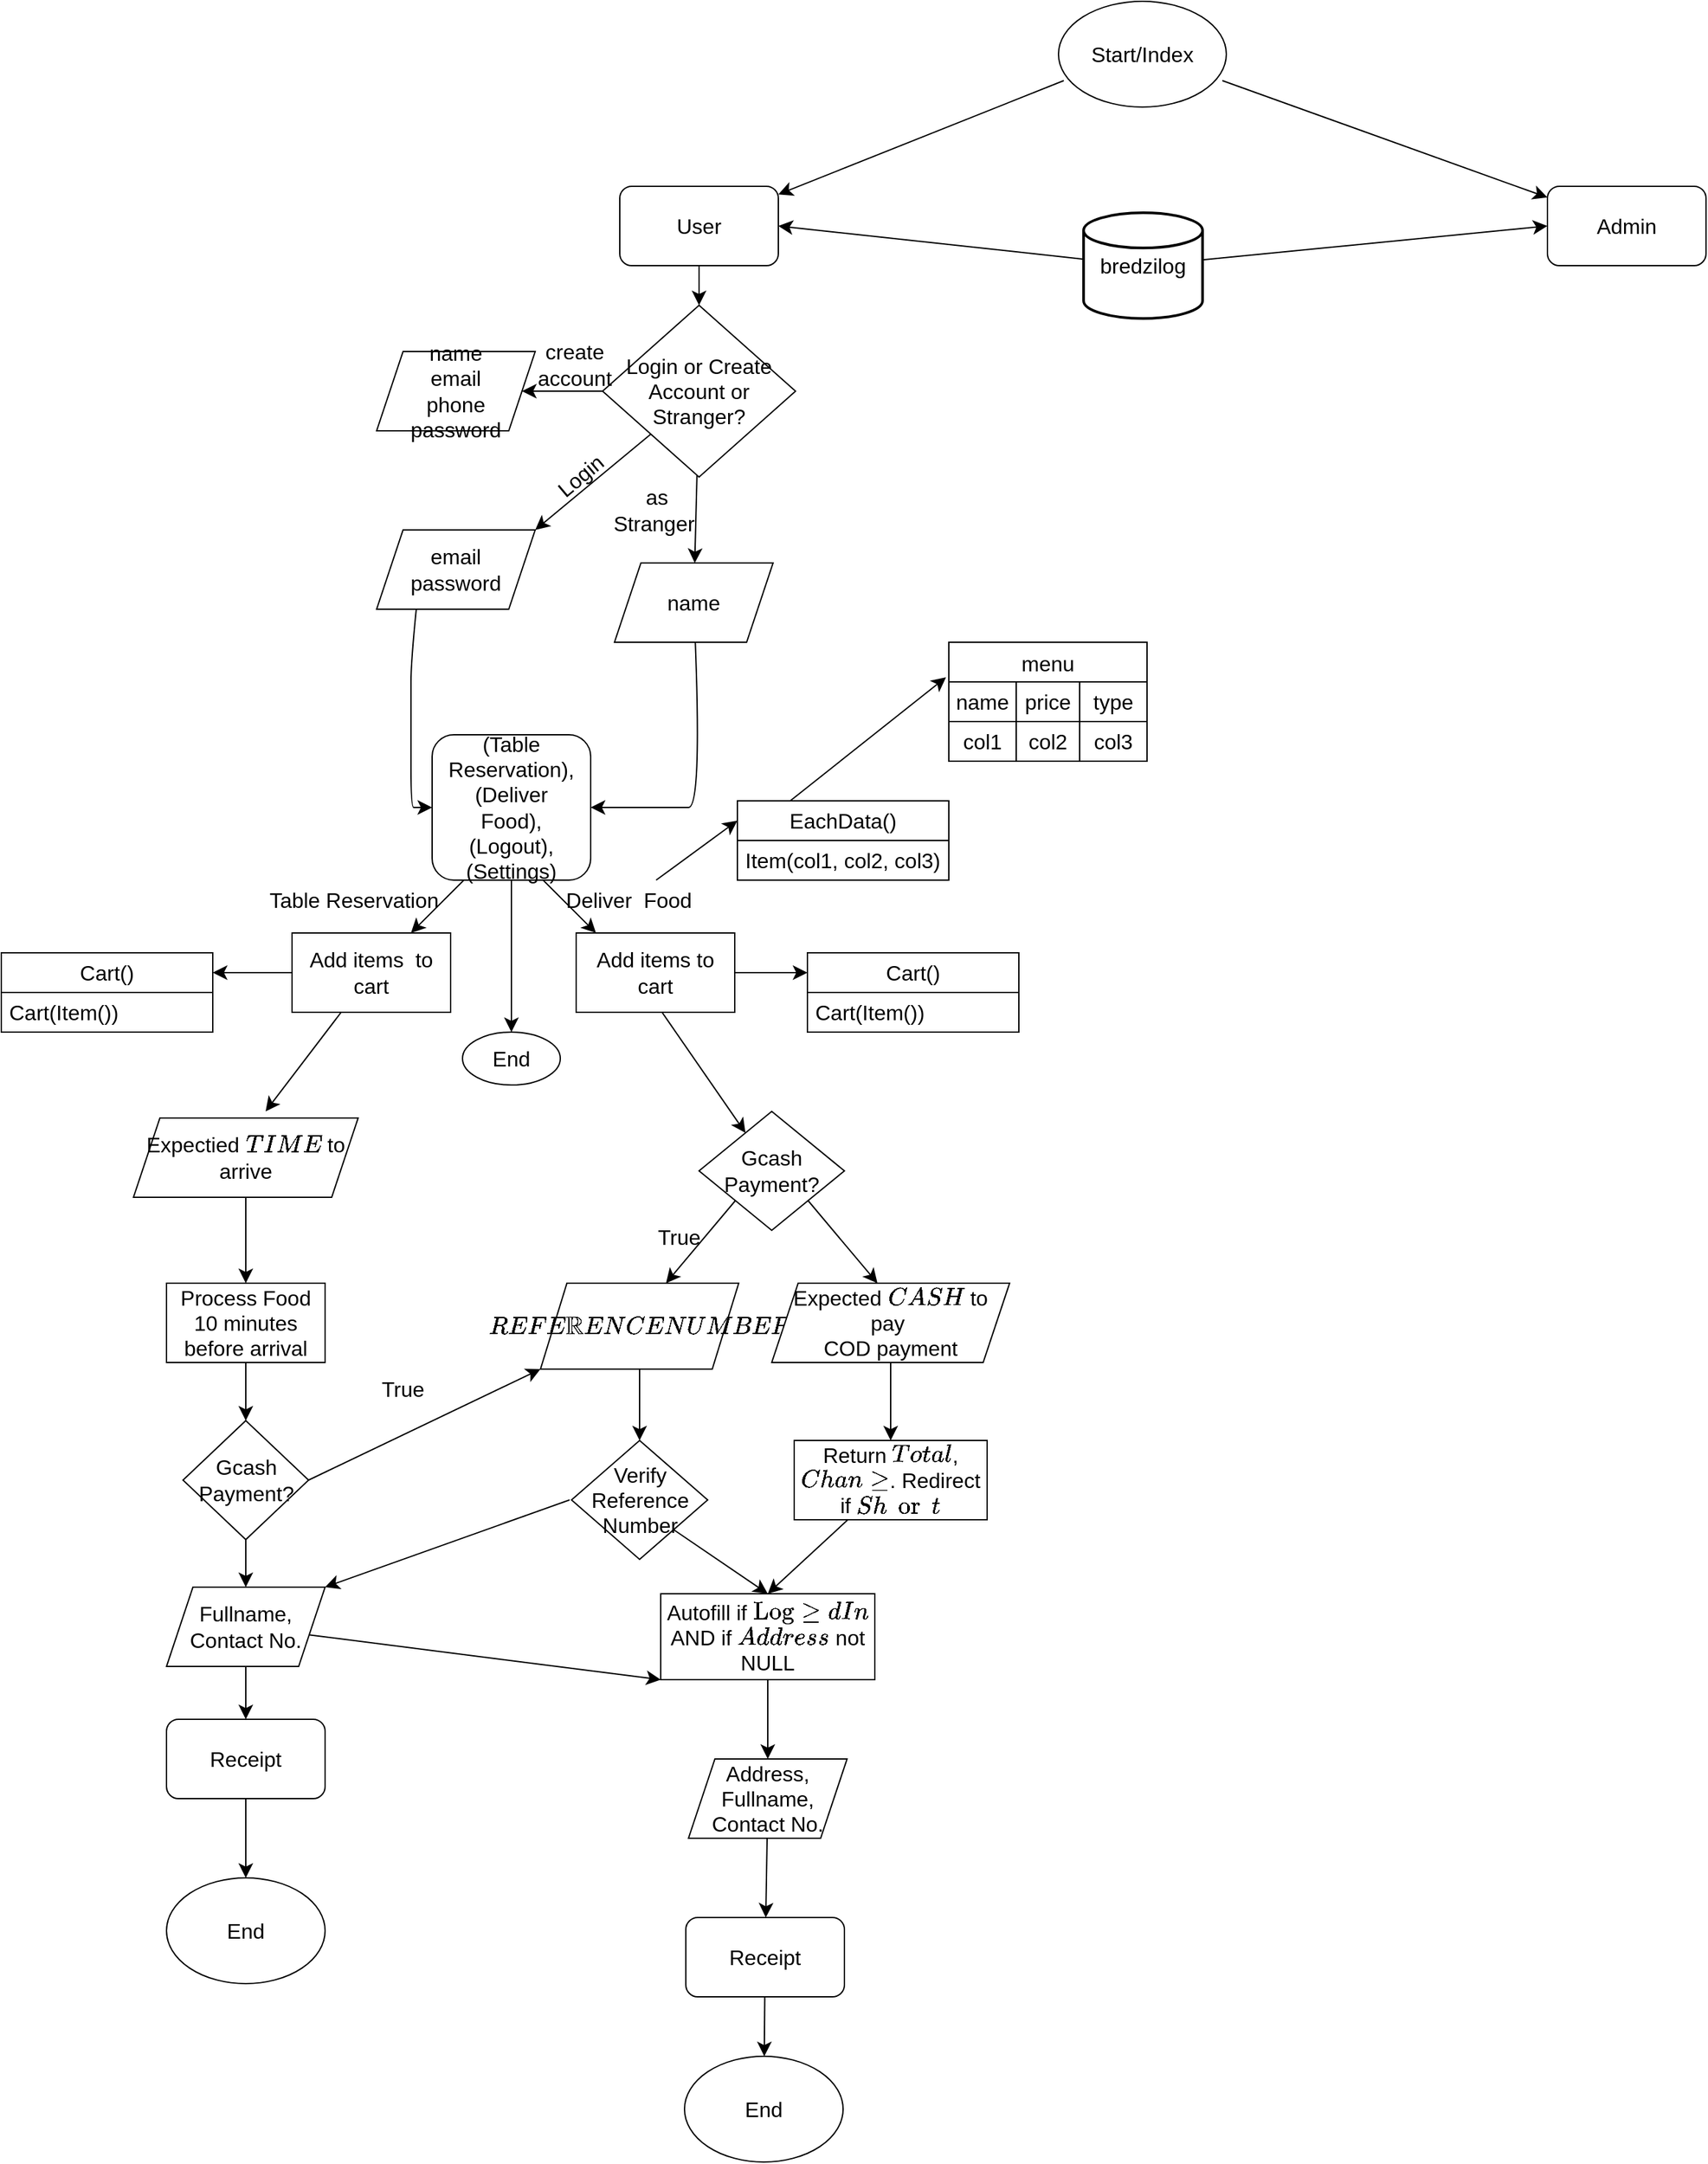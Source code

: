 <mxfile version="21.7.4" type="device">
  <diagram id="C5RBs43oDa-KdzZeNtuy" name="Page-1">
    <mxGraphModel dx="1752" dy="518" grid="1" gridSize="10" guides="1" tooltips="1" connect="1" arrows="1" fold="1" page="1" pageScale="1" pageWidth="827" pageHeight="1169" math="0" shadow="0">
      <root>
        <mxCell id="WIyWlLk6GJQsqaUBKTNV-0" />
        <mxCell id="WIyWlLk6GJQsqaUBKTNV-1" parent="WIyWlLk6GJQsqaUBKTNV-0" />
        <mxCell id="xKQEIfEpdPocmmlh1qDN-5" style="edgeStyle=none;curved=1;rounded=0;orthogonalLoop=1;jettySize=auto;html=1;exitX=0;exitY=1;exitDx=0;exitDy=0;fontSize=12;startSize=8;endSize=8;labelBackgroundColor=none;fontColor=default;" parent="WIyWlLk6GJQsqaUBKTNV-1" target="xKQEIfEpdPocmmlh1qDN-3" edge="1">
          <mxGeometry relative="1" as="geometry">
            <mxPoint x="354" y="180.0" as="sourcePoint" />
          </mxGeometry>
        </mxCell>
        <mxCell id="xKQEIfEpdPocmmlh1qDN-6" style="edgeStyle=none;curved=1;rounded=0;orthogonalLoop=1;jettySize=auto;html=1;exitX=1;exitY=1;exitDx=0;exitDy=0;fontSize=12;startSize=8;endSize=8;labelBackgroundColor=none;fontColor=default;" parent="WIyWlLk6GJQsqaUBKTNV-1" target="xKQEIfEpdPocmmlh1qDN-4" edge="1">
          <mxGeometry relative="1" as="geometry">
            <mxPoint x="474" y="180.0" as="sourcePoint" />
          </mxGeometry>
        </mxCell>
        <mxCell id="xKQEIfEpdPocmmlh1qDN-22" style="edgeStyle=none;curved=1;rounded=0;orthogonalLoop=1;jettySize=auto;html=1;entryX=0.5;entryY=0;entryDx=0;entryDy=0;fontSize=12;startSize=8;endSize=8;labelBackgroundColor=none;fontColor=default;" parent="WIyWlLk6GJQsqaUBKTNV-1" source="xKQEIfEpdPocmmlh1qDN-3" target="xKQEIfEpdPocmmlh1qDN-9" edge="1">
          <mxGeometry relative="1" as="geometry" />
        </mxCell>
        <mxCell id="xKQEIfEpdPocmmlh1qDN-3" value="User" style="rounded=1;whiteSpace=wrap;html=1;fontSize=16;labelBackgroundColor=none;" parent="WIyWlLk6GJQsqaUBKTNV-1" vertex="1">
          <mxGeometry x="18" y="260" width="120" height="60" as="geometry" />
        </mxCell>
        <mxCell id="xKQEIfEpdPocmmlh1qDN-4" value="Admin" style="rounded=1;whiteSpace=wrap;html=1;fontSize=16;labelBackgroundColor=none;" parent="WIyWlLk6GJQsqaUBKTNV-1" vertex="1">
          <mxGeometry x="720" y="260" width="120" height="60" as="geometry" />
        </mxCell>
        <mxCell id="xKQEIfEpdPocmmlh1qDN-14" style="edgeStyle=none;curved=1;rounded=0;orthogonalLoop=1;jettySize=auto;html=1;entryX=1;entryY=0.5;entryDx=0;entryDy=0;fontSize=12;startSize=8;endSize=8;labelBackgroundColor=none;fontColor=default;" parent="WIyWlLk6GJQsqaUBKTNV-1" source="xKQEIfEpdPocmmlh1qDN-9" target="xKQEIfEpdPocmmlh1qDN-10" edge="1">
          <mxGeometry relative="1" as="geometry" />
        </mxCell>
        <mxCell id="xKQEIfEpdPocmmlh1qDN-17" style="edgeStyle=none;curved=1;rounded=0;orthogonalLoop=1;jettySize=auto;html=1;exitX=0;exitY=1;exitDx=0;exitDy=0;entryX=1;entryY=0;entryDx=0;entryDy=0;fontSize=12;startSize=8;endSize=8;labelBackgroundColor=none;fontColor=default;" parent="WIyWlLk6GJQsqaUBKTNV-1" source="xKQEIfEpdPocmmlh1qDN-9" target="xKQEIfEpdPocmmlh1qDN-11" edge="1">
          <mxGeometry relative="1" as="geometry" />
        </mxCell>
        <mxCell id="xKQEIfEpdPocmmlh1qDN-20" style="edgeStyle=none;curved=1;rounded=0;orthogonalLoop=1;jettySize=auto;html=1;fontSize=12;startSize=8;endSize=8;labelBackgroundColor=none;fontColor=default;" parent="WIyWlLk6GJQsqaUBKTNV-1" source="xKQEIfEpdPocmmlh1qDN-9" target="xKQEIfEpdPocmmlh1qDN-13" edge="1">
          <mxGeometry relative="1" as="geometry" />
        </mxCell>
        <mxCell id="xKQEIfEpdPocmmlh1qDN-9" value="Login or Create Account or Stranger?" style="rhombus;whiteSpace=wrap;html=1;fontSize=16;rounded=0;labelBackgroundColor=none;" parent="WIyWlLk6GJQsqaUBKTNV-1" vertex="1">
          <mxGeometry x="5" y="350" width="146" height="130" as="geometry" />
        </mxCell>
        <mxCell id="xKQEIfEpdPocmmlh1qDN-10" value="name&lt;br&gt;email&lt;br&gt;phone&lt;br&gt;password" style="shape=parallelogram;perimeter=parallelogramPerimeter;whiteSpace=wrap;html=1;fixedSize=1;fontSize=16;rounded=0;labelBackgroundColor=none;" parent="WIyWlLk6GJQsqaUBKTNV-1" vertex="1">
          <mxGeometry x="-166" y="385" width="120" height="60" as="geometry" />
        </mxCell>
        <mxCell id="xKQEIfEpdPocmmlh1qDN-71" style="edgeStyle=none;curved=1;rounded=0;orthogonalLoop=1;jettySize=auto;html=1;entryX=0;entryY=0.5;entryDx=0;entryDy=0;fontSize=12;startSize=8;endSize=8;exitX=0.25;exitY=1;exitDx=0;exitDy=0;" parent="WIyWlLk6GJQsqaUBKTNV-1" source="xKQEIfEpdPocmmlh1qDN-11" target="xKQEIfEpdPocmmlh1qDN-68" edge="1">
          <mxGeometry relative="1" as="geometry">
            <Array as="points">
              <mxPoint x="-140" y="620" />
              <mxPoint x="-140" y="650" />
              <mxPoint x="-140" y="660" />
              <mxPoint x="-140" y="670" />
              <mxPoint x="-140" y="730" />
              <mxPoint x="-136" y="730" />
            </Array>
          </mxGeometry>
        </mxCell>
        <mxCell id="xKQEIfEpdPocmmlh1qDN-11" value="email&lt;br&gt;password" style="shape=parallelogram;perimeter=parallelogramPerimeter;whiteSpace=wrap;html=1;fixedSize=1;fontSize=16;rounded=0;labelBackgroundColor=none;" parent="WIyWlLk6GJQsqaUBKTNV-1" vertex="1">
          <mxGeometry x="-166" y="520" width="120" height="60" as="geometry" />
        </mxCell>
        <mxCell id="xKQEIfEpdPocmmlh1qDN-69" style="edgeStyle=none;curved=1;rounded=0;orthogonalLoop=1;jettySize=auto;html=1;entryX=1;entryY=0.5;entryDx=0;entryDy=0;fontSize=12;startSize=8;endSize=8;" parent="WIyWlLk6GJQsqaUBKTNV-1" source="xKQEIfEpdPocmmlh1qDN-13" target="xKQEIfEpdPocmmlh1qDN-68" edge="1">
          <mxGeometry relative="1" as="geometry">
            <Array as="points">
              <mxPoint x="80" y="730" />
              <mxPoint x="60" y="730" />
            </Array>
          </mxGeometry>
        </mxCell>
        <mxCell id="xKQEIfEpdPocmmlh1qDN-13" value="name" style="shape=parallelogram;perimeter=parallelogramPerimeter;whiteSpace=wrap;html=1;fixedSize=1;fontSize=16;rounded=0;labelBackgroundColor=none;" parent="WIyWlLk6GJQsqaUBKTNV-1" vertex="1">
          <mxGeometry x="14" y="545" width="120" height="60" as="geometry" />
        </mxCell>
        <mxCell id="xKQEIfEpdPocmmlh1qDN-15" value="create account" style="text;html=1;strokeColor=none;fillColor=none;align=center;verticalAlign=middle;whiteSpace=wrap;rounded=0;fontSize=16;labelBackgroundColor=none;" parent="WIyWlLk6GJQsqaUBKTNV-1" vertex="1">
          <mxGeometry x="-46" y="380" width="60" height="30" as="geometry" />
        </mxCell>
        <mxCell id="xKQEIfEpdPocmmlh1qDN-18" value="Login" style="text;html=1;strokeColor=none;fillColor=none;align=center;verticalAlign=middle;whiteSpace=wrap;rounded=0;fontSize=16;rotation=-40;labelBackgroundColor=none;" parent="WIyWlLk6GJQsqaUBKTNV-1" vertex="1">
          <mxGeometry x="-42" y="458.54" width="60" height="40" as="geometry" />
        </mxCell>
        <mxCell id="xKQEIfEpdPocmmlh1qDN-19" value="&amp;nbsp;as Stranger" style="text;html=1;strokeColor=none;fillColor=none;align=center;verticalAlign=middle;whiteSpace=wrap;rounded=0;fontSize=16;labelBackgroundColor=none;" parent="WIyWlLk6GJQsqaUBKTNV-1" vertex="1">
          <mxGeometry x="14" y="490" width="60" height="30" as="geometry" />
        </mxCell>
        <mxCell id="xKQEIfEpdPocmmlh1qDN-32" style="edgeStyle=none;curved=1;rounded=0;orthogonalLoop=1;jettySize=auto;html=1;exitX=0;exitY=1;exitDx=0;exitDy=0;fontSize=12;startSize=8;endSize=8;labelBackgroundColor=none;fontColor=default;" parent="WIyWlLk6GJQsqaUBKTNV-1" edge="1">
          <mxGeometry relative="1" as="geometry">
            <mxPoint x="-140" y="825" as="targetPoint" />
            <mxPoint x="-100" y="785.0" as="sourcePoint" />
          </mxGeometry>
        </mxCell>
        <mxCell id="xKQEIfEpdPocmmlh1qDN-33" style="edgeStyle=none;curved=1;rounded=0;orthogonalLoop=1;jettySize=auto;html=1;exitX=1;exitY=1;exitDx=0;exitDy=0;fontSize=12;startSize=8;endSize=8;labelBackgroundColor=none;fontColor=default;" parent="WIyWlLk6GJQsqaUBKTNV-1" edge="1">
          <mxGeometry relative="1" as="geometry">
            <mxPoint y="825" as="targetPoint" />
            <mxPoint x="-40" y="785.0" as="sourcePoint" />
          </mxGeometry>
        </mxCell>
        <mxCell id="0iYnoLVcJNjw29xdgMoQ-2" style="edgeStyle=none;curved=1;rounded=0;orthogonalLoop=1;jettySize=auto;html=1;entryX=1;entryY=0.25;entryDx=0;entryDy=0;fontSize=12;startSize=8;endSize=8;" parent="WIyWlLk6GJQsqaUBKTNV-1" source="xKQEIfEpdPocmmlh1qDN-34" target="0iYnoLVcJNjw29xdgMoQ-0" edge="1">
          <mxGeometry relative="1" as="geometry" />
        </mxCell>
        <mxCell id="0iYnoLVcJNjw29xdgMoQ-4" style="edgeStyle=none;curved=1;rounded=0;orthogonalLoop=1;jettySize=auto;html=1;entryX=0.5;entryY=0;entryDx=0;entryDy=0;fontSize=12;startSize=8;endSize=8;" parent="WIyWlLk6GJQsqaUBKTNV-1" source="xKQEIfEpdPocmmlh1qDN-34" edge="1">
          <mxGeometry relative="1" as="geometry">
            <mxPoint x="-250" y="960" as="targetPoint" />
          </mxGeometry>
        </mxCell>
        <mxCell id="xKQEIfEpdPocmmlh1qDN-34" value="Add items&amp;nbsp; to cart" style="rounded=0;whiteSpace=wrap;html=1;fontSize=16;labelBackgroundColor=none;" parent="WIyWlLk6GJQsqaUBKTNV-1" vertex="1">
          <mxGeometry x="-230" y="825" width="120" height="60" as="geometry" />
        </mxCell>
        <mxCell id="xKQEIfEpdPocmmlh1qDN-44" style="edgeStyle=none;curved=1;rounded=0;orthogonalLoop=1;jettySize=auto;html=1;fontSize=12;startSize=8;endSize=8;labelBackgroundColor=none;fontColor=default;" parent="WIyWlLk6GJQsqaUBKTNV-1" target="xKQEIfEpdPocmmlh1qDN-37" edge="1">
          <mxGeometry relative="1" as="geometry">
            <mxPoint x="50" y="885" as="sourcePoint" />
          </mxGeometry>
        </mxCell>
        <mxCell id="xKQEIfEpdPocmmlh1qDN-38" style="edgeStyle=none;curved=1;rounded=0;orthogonalLoop=1;jettySize=auto;html=1;exitX=0;exitY=1;exitDx=0;exitDy=0;fontSize=12;startSize=8;endSize=8;labelBackgroundColor=none;fontColor=default;" parent="WIyWlLk6GJQsqaUBKTNV-1" source="xKQEIfEpdPocmmlh1qDN-37" edge="1">
          <mxGeometry relative="1" as="geometry">
            <mxPoint x="53" y="1090" as="targetPoint" />
          </mxGeometry>
        </mxCell>
        <mxCell id="xKQEIfEpdPocmmlh1qDN-46" style="edgeStyle=none;curved=1;rounded=0;orthogonalLoop=1;jettySize=auto;html=1;exitX=1;exitY=1;exitDx=0;exitDy=0;fontSize=12;startSize=8;endSize=8;labelBackgroundColor=none;fontColor=default;" parent="WIyWlLk6GJQsqaUBKTNV-1" source="xKQEIfEpdPocmmlh1qDN-37" edge="1">
          <mxGeometry relative="1" as="geometry">
            <mxPoint x="213" y="1090" as="targetPoint" />
          </mxGeometry>
        </mxCell>
        <mxCell id="xKQEIfEpdPocmmlh1qDN-37" value="Gcash Payment?" style="rhombus;whiteSpace=wrap;html=1;fontSize=16;rounded=0;labelBackgroundColor=none;" parent="WIyWlLk6GJQsqaUBKTNV-1" vertex="1">
          <mxGeometry x="78" y="960" width="110" height="90" as="geometry" />
        </mxCell>
        <mxCell id="xKQEIfEpdPocmmlh1qDN-53" style="edgeStyle=none;curved=1;rounded=0;orthogonalLoop=1;jettySize=auto;html=1;fontSize=12;startSize=8;endSize=8;labelBackgroundColor=none;fontColor=default;" parent="WIyWlLk6GJQsqaUBKTNV-1" source="xKQEIfEpdPocmmlh1qDN-40" edge="1">
          <mxGeometry relative="1" as="geometry">
            <mxPoint x="33" y="1209" as="targetPoint" />
          </mxGeometry>
        </mxCell>
        <mxCell id="xKQEIfEpdPocmmlh1qDN-40" value="`REFERRENCE NUMBER`" style="shape=parallelogram;perimeter=parallelogramPerimeter;whiteSpace=wrap;html=1;fixedSize=1;fontSize=16;rounded=0;labelBackgroundColor=none;" parent="WIyWlLk6GJQsqaUBKTNV-1" vertex="1">
          <mxGeometry x="-42" y="1090" width="150" height="65" as="geometry" />
        </mxCell>
        <mxCell id="xKQEIfEpdPocmmlh1qDN-41" value="True" style="text;html=1;strokeColor=none;fillColor=none;align=center;verticalAlign=middle;whiteSpace=wrap;rounded=0;fontSize=16;labelBackgroundColor=none;" parent="WIyWlLk6GJQsqaUBKTNV-1" vertex="1">
          <mxGeometry x="33" y="1040" width="60" height="30" as="geometry" />
        </mxCell>
        <mxCell id="PnPtJ1oFxIr9ThaWhj_N-104" style="edgeStyle=none;curved=1;rounded=0;orthogonalLoop=1;jettySize=auto;html=1;entryX=0;entryY=0.25;entryDx=0;entryDy=0;fontSize=12;startSize=8;endSize=8;" parent="WIyWlLk6GJQsqaUBKTNV-1" source="xKQEIfEpdPocmmlh1qDN-45" target="PnPtJ1oFxIr9ThaWhj_N-95" edge="1">
          <mxGeometry relative="1" as="geometry" />
        </mxCell>
        <mxCell id="xKQEIfEpdPocmmlh1qDN-45" value="Add items to cart" style="rounded=0;whiteSpace=wrap;html=1;fontSize=16;labelBackgroundColor=none;" parent="WIyWlLk6GJQsqaUBKTNV-1" vertex="1">
          <mxGeometry x="-15" y="825" width="120" height="60" as="geometry" />
        </mxCell>
        <mxCell id="xKQEIfEpdPocmmlh1qDN-55" style="edgeStyle=none;curved=1;rounded=0;orthogonalLoop=1;jettySize=auto;html=1;entryX=0.5;entryY=0;entryDx=0;entryDy=0;fontSize=12;startSize=8;endSize=8;labelBackgroundColor=none;fontColor=default;" parent="WIyWlLk6GJQsqaUBKTNV-1" source="xKQEIfEpdPocmmlh1qDN-47" target="xKQEIfEpdPocmmlh1qDN-54" edge="1">
          <mxGeometry relative="1" as="geometry" />
        </mxCell>
        <mxCell id="xKQEIfEpdPocmmlh1qDN-47" value="Expected `CASH` to pay&amp;nbsp;&lt;br&gt;COD payment" style="shape=parallelogram;perimeter=parallelogramPerimeter;whiteSpace=wrap;html=1;fixedSize=1;fontSize=16;rounded=0;labelBackgroundColor=none;" parent="WIyWlLk6GJQsqaUBKTNV-1" vertex="1">
          <mxGeometry x="133" y="1090" width="180" height="60" as="geometry" />
        </mxCell>
        <mxCell id="xKQEIfEpdPocmmlh1qDN-60" style="edgeStyle=none;curved=1;rounded=0;orthogonalLoop=1;jettySize=auto;html=1;entryX=0.5;entryY=0;entryDx=0;entryDy=0;fontSize=12;startSize=8;endSize=8;" parent="WIyWlLk6GJQsqaUBKTNV-1" source="xKQEIfEpdPocmmlh1qDN-50" target="xKQEIfEpdPocmmlh1qDN-56" edge="1">
          <mxGeometry relative="1" as="geometry" />
        </mxCell>
        <mxCell id="xKQEIfEpdPocmmlh1qDN-50" value="Autofill if `Logged In` AND if `Address` not NULL" style="rounded=0;whiteSpace=wrap;html=1;fontSize=16;labelBackgroundColor=none;" parent="WIyWlLk6GJQsqaUBKTNV-1" vertex="1">
          <mxGeometry x="49" y="1325" width="162" height="65" as="geometry" />
        </mxCell>
        <mxCell id="xKQEIfEpdPocmmlh1qDN-58" style="edgeStyle=none;curved=1;rounded=0;orthogonalLoop=1;jettySize=auto;html=1;entryX=0.5;entryY=0;entryDx=0;entryDy=0;fontSize=12;startSize=8;endSize=8;exitX=1;exitY=1;exitDx=0;exitDy=0;" parent="WIyWlLk6GJQsqaUBKTNV-1" source="0iYnoLVcJNjw29xdgMoQ-23" target="xKQEIfEpdPocmmlh1qDN-50" edge="1">
          <mxGeometry relative="1" as="geometry">
            <mxPoint x="66.837" y="1269" as="sourcePoint" />
          </mxGeometry>
        </mxCell>
        <mxCell id="xKQEIfEpdPocmmlh1qDN-59" style="edgeStyle=none;curved=1;rounded=0;orthogonalLoop=1;jettySize=auto;html=1;entryX=0.5;entryY=0;entryDx=0;entryDy=0;fontSize=12;startSize=8;endSize=8;" parent="WIyWlLk6GJQsqaUBKTNV-1" source="xKQEIfEpdPocmmlh1qDN-54" target="xKQEIfEpdPocmmlh1qDN-50" edge="1">
          <mxGeometry relative="1" as="geometry" />
        </mxCell>
        <mxCell id="xKQEIfEpdPocmmlh1qDN-54" value="Return `Total`, `Change`. Redirect if `Short`" style="rounded=0;whiteSpace=wrap;html=1;fontSize=16;labelBackgroundColor=none;" parent="WIyWlLk6GJQsqaUBKTNV-1" vertex="1">
          <mxGeometry x="150" y="1209" width="146" height="60" as="geometry" />
        </mxCell>
        <mxCell id="xKQEIfEpdPocmmlh1qDN-62" style="edgeStyle=none;curved=1;rounded=0;orthogonalLoop=1;jettySize=auto;html=1;fontSize=12;startSize=8;endSize=8;" parent="WIyWlLk6GJQsqaUBKTNV-1" source="xKQEIfEpdPocmmlh1qDN-56" target="xKQEIfEpdPocmmlh1qDN-61" edge="1">
          <mxGeometry relative="1" as="geometry" />
        </mxCell>
        <mxCell id="xKQEIfEpdPocmmlh1qDN-56" value="Address, Fullname, Contact No.&lt;br&gt;" style="shape=parallelogram;perimeter=parallelogramPerimeter;whiteSpace=wrap;html=1;fixedSize=1;fontSize=16;rounded=0;labelBackgroundColor=none;" parent="WIyWlLk6GJQsqaUBKTNV-1" vertex="1">
          <mxGeometry x="70" y="1450" width="120" height="60" as="geometry" />
        </mxCell>
        <mxCell id="PnPtJ1oFxIr9ThaWhj_N-2" style="edgeStyle=none;curved=1;rounded=0;orthogonalLoop=1;jettySize=auto;html=1;fontSize=12;startSize=8;endSize=8;" parent="WIyWlLk6GJQsqaUBKTNV-1" source="xKQEIfEpdPocmmlh1qDN-61" target="PnPtJ1oFxIr9ThaWhj_N-1" edge="1">
          <mxGeometry relative="1" as="geometry" />
        </mxCell>
        <mxCell id="xKQEIfEpdPocmmlh1qDN-61" value="Receipt" style="rounded=1;whiteSpace=wrap;html=1;fontSize=16;" parent="WIyWlLk6GJQsqaUBKTNV-1" vertex="1">
          <mxGeometry x="68" y="1570" width="120" height="60" as="geometry" />
        </mxCell>
        <mxCell id="PnPtJ1oFxIr9ThaWhj_N-109" style="edgeStyle=none;curved=1;rounded=0;orthogonalLoop=1;jettySize=auto;html=1;entryX=0;entryY=0.25;entryDx=0;entryDy=0;fontSize=12;startSize=8;endSize=8;" parent="WIyWlLk6GJQsqaUBKTNV-1" source="xKQEIfEpdPocmmlh1qDN-65" target="PnPtJ1oFxIr9ThaWhj_N-105" edge="1">
          <mxGeometry relative="1" as="geometry" />
        </mxCell>
        <mxCell id="xKQEIfEpdPocmmlh1qDN-65" value="Deliver&amp;nbsp; Food" style="text;html=1;strokeColor=none;fillColor=none;align=center;verticalAlign=middle;whiteSpace=wrap;rounded=0;fontSize=16;" parent="WIyWlLk6GJQsqaUBKTNV-1" vertex="1">
          <mxGeometry x="-26" y="785" width="102" height="30" as="geometry" />
        </mxCell>
        <mxCell id="xKQEIfEpdPocmmlh1qDN-66" value="Table Reservation" style="text;html=1;strokeColor=none;fillColor=none;align=center;verticalAlign=middle;whiteSpace=wrap;rounded=0;fontSize=16;" parent="WIyWlLk6GJQsqaUBKTNV-1" vertex="1">
          <mxGeometry x="-250" y="785" width="134" height="30" as="geometry" />
        </mxCell>
        <mxCell id="xKQEIfEpdPocmmlh1qDN-74" style="edgeStyle=none;curved=1;rounded=0;orthogonalLoop=1;jettySize=auto;html=1;fontSize=12;startSize=8;endSize=8;" parent="WIyWlLk6GJQsqaUBKTNV-1" source="xKQEIfEpdPocmmlh1qDN-68" edge="1">
          <mxGeometry relative="1" as="geometry">
            <mxPoint x="-64" y="900.0" as="targetPoint" />
          </mxGeometry>
        </mxCell>
        <mxCell id="xKQEIfEpdPocmmlh1qDN-68" value="(Table Reservation),&lt;br style=&quot;border-color: var(--border-color);&quot;&gt;(Deliver&lt;br style=&quot;border-color: var(--border-color);&quot;&gt;Food),&lt;br&gt;(Logout), (Settings)" style="rounded=1;whiteSpace=wrap;html=1;fontSize=16;" parent="WIyWlLk6GJQsqaUBKTNV-1" vertex="1">
          <mxGeometry x="-124" y="675" width="120" height="110" as="geometry" />
        </mxCell>
        <mxCell id="PnPtJ1oFxIr9ThaWhj_N-0" value="End" style="ellipse;whiteSpace=wrap;html=1;fontSize=16;" parent="WIyWlLk6GJQsqaUBKTNV-1" vertex="1">
          <mxGeometry x="-101" y="900" width="74" height="40" as="geometry" />
        </mxCell>
        <mxCell id="PnPtJ1oFxIr9ThaWhj_N-1" value="End" style="ellipse;whiteSpace=wrap;html=1;fontSize=16;" parent="WIyWlLk6GJQsqaUBKTNV-1" vertex="1">
          <mxGeometry x="67" y="1675" width="120" height="80" as="geometry" />
        </mxCell>
        <mxCell id="PnPtJ1oFxIr9ThaWhj_N-3" value="Start/Index" style="ellipse;whiteSpace=wrap;html=1;fontSize=16;" parent="WIyWlLk6GJQsqaUBKTNV-1" vertex="1">
          <mxGeometry x="350" y="120" width="127" height="80" as="geometry" />
        </mxCell>
        <mxCell id="PnPtJ1oFxIr9ThaWhj_N-81" value="menu" style="shape=table;startSize=30;container=1;collapsible=0;childLayout=tableLayout;strokeColor=default;fontSize=16;" parent="WIyWlLk6GJQsqaUBKTNV-1" vertex="1">
          <mxGeometry x="267" y="605" width="150" height="90" as="geometry" />
        </mxCell>
        <mxCell id="PnPtJ1oFxIr9ThaWhj_N-82" value="" style="shape=tableRow;horizontal=0;startSize=0;swimlaneHead=0;swimlaneBody=0;strokeColor=inherit;top=0;left=0;bottom=0;right=0;collapsible=0;dropTarget=0;fillColor=none;points=[[0,0.5],[1,0.5]];portConstraint=eastwest;fontSize=16;" parent="PnPtJ1oFxIr9ThaWhj_N-81" vertex="1">
          <mxGeometry y="30" width="150" height="30" as="geometry" />
        </mxCell>
        <mxCell id="PnPtJ1oFxIr9ThaWhj_N-83" value="name" style="shape=partialRectangle;html=1;whiteSpace=wrap;connectable=0;strokeColor=inherit;overflow=hidden;fillColor=none;top=0;left=0;bottom=0;right=0;pointerEvents=1;fontSize=16;" parent="PnPtJ1oFxIr9ThaWhj_N-82" vertex="1">
          <mxGeometry width="51" height="30" as="geometry">
            <mxRectangle width="51" height="30" as="alternateBounds" />
          </mxGeometry>
        </mxCell>
        <mxCell id="PnPtJ1oFxIr9ThaWhj_N-84" value="price" style="shape=partialRectangle;html=1;whiteSpace=wrap;connectable=0;strokeColor=inherit;overflow=hidden;fillColor=none;top=0;left=0;bottom=0;right=0;pointerEvents=1;fontSize=16;" parent="PnPtJ1oFxIr9ThaWhj_N-82" vertex="1">
          <mxGeometry x="51" width="48" height="30" as="geometry">
            <mxRectangle width="48" height="30" as="alternateBounds" />
          </mxGeometry>
        </mxCell>
        <mxCell id="PnPtJ1oFxIr9ThaWhj_N-85" value="type" style="shape=partialRectangle;html=1;whiteSpace=wrap;connectable=0;strokeColor=inherit;overflow=hidden;fillColor=none;top=0;left=0;bottom=0;right=0;pointerEvents=1;fontSize=16;" parent="PnPtJ1oFxIr9ThaWhj_N-82" vertex="1">
          <mxGeometry x="99" width="51" height="30" as="geometry">
            <mxRectangle width="51" height="30" as="alternateBounds" />
          </mxGeometry>
        </mxCell>
        <mxCell id="PnPtJ1oFxIr9ThaWhj_N-86" value="" style="shape=tableRow;horizontal=0;startSize=0;swimlaneHead=0;swimlaneBody=0;strokeColor=inherit;top=0;left=0;bottom=0;right=0;collapsible=0;dropTarget=0;fillColor=none;points=[[0,0.5],[1,0.5]];portConstraint=eastwest;fontSize=16;" parent="PnPtJ1oFxIr9ThaWhj_N-81" vertex="1">
          <mxGeometry y="60" width="150" height="30" as="geometry" />
        </mxCell>
        <mxCell id="PnPtJ1oFxIr9ThaWhj_N-87" value="col1" style="shape=partialRectangle;html=1;whiteSpace=wrap;connectable=0;strokeColor=inherit;overflow=hidden;fillColor=none;top=0;left=0;bottom=0;right=0;pointerEvents=1;fontSize=16;" parent="PnPtJ1oFxIr9ThaWhj_N-86" vertex="1">
          <mxGeometry width="51" height="30" as="geometry">
            <mxRectangle width="51" height="30" as="alternateBounds" />
          </mxGeometry>
        </mxCell>
        <mxCell id="PnPtJ1oFxIr9ThaWhj_N-88" value="col2" style="shape=partialRectangle;html=1;whiteSpace=wrap;connectable=0;strokeColor=inherit;overflow=hidden;fillColor=none;top=0;left=0;bottom=0;right=0;pointerEvents=1;fontSize=16;" parent="PnPtJ1oFxIr9ThaWhj_N-86" vertex="1">
          <mxGeometry x="51" width="48" height="30" as="geometry">
            <mxRectangle width="48" height="30" as="alternateBounds" />
          </mxGeometry>
        </mxCell>
        <mxCell id="PnPtJ1oFxIr9ThaWhj_N-89" value="col3" style="shape=partialRectangle;html=1;whiteSpace=wrap;connectable=0;strokeColor=inherit;overflow=hidden;fillColor=none;top=0;left=0;bottom=0;right=0;pointerEvents=1;fontSize=16;" parent="PnPtJ1oFxIr9ThaWhj_N-86" vertex="1">
          <mxGeometry x="99" width="51" height="30" as="geometry">
            <mxRectangle width="51" height="30" as="alternateBounds" />
          </mxGeometry>
        </mxCell>
        <mxCell id="PnPtJ1oFxIr9ThaWhj_N-95" value="Cart()" style="swimlane;fontStyle=0;childLayout=stackLayout;horizontal=1;startSize=30;horizontalStack=0;resizeParent=1;resizeParentMax=0;resizeLast=0;collapsible=1;marginBottom=0;whiteSpace=wrap;html=1;fontSize=16;" parent="WIyWlLk6GJQsqaUBKTNV-1" vertex="1">
          <mxGeometry x="160" y="840" width="160" height="60" as="geometry" />
        </mxCell>
        <mxCell id="PnPtJ1oFxIr9ThaWhj_N-96" value="Cart(Item())" style="text;strokeColor=none;fillColor=none;align=left;verticalAlign=middle;spacingLeft=4;spacingRight=4;overflow=hidden;points=[[0,0.5],[1,0.5]];portConstraint=eastwest;rotatable=0;whiteSpace=wrap;html=1;fontSize=16;" parent="PnPtJ1oFxIr9ThaWhj_N-95" vertex="1">
          <mxGeometry y="30" width="160" height="30" as="geometry" />
        </mxCell>
        <mxCell id="PnPtJ1oFxIr9ThaWhj_N-114" style="edgeStyle=none;curved=1;rounded=0;orthogonalLoop=1;jettySize=auto;html=1;entryX=-0.014;entryY=-0.117;entryDx=0;entryDy=0;entryPerimeter=0;fontSize=12;startSize=8;endSize=8;exitX=0.25;exitY=0;exitDx=0;exitDy=0;" parent="WIyWlLk6GJQsqaUBKTNV-1" source="PnPtJ1oFxIr9ThaWhj_N-105" target="PnPtJ1oFxIr9ThaWhj_N-82" edge="1">
          <mxGeometry relative="1" as="geometry" />
        </mxCell>
        <mxCell id="PnPtJ1oFxIr9ThaWhj_N-105" value="EachData()" style="swimlane;fontStyle=0;childLayout=stackLayout;horizontal=1;startSize=30;horizontalStack=0;resizeParent=1;resizeParentMax=0;resizeLast=0;collapsible=1;marginBottom=0;whiteSpace=wrap;html=1;fontSize=16;" parent="WIyWlLk6GJQsqaUBKTNV-1" vertex="1">
          <mxGeometry x="107" y="725" width="160" height="60" as="geometry" />
        </mxCell>
        <mxCell id="PnPtJ1oFxIr9ThaWhj_N-106" value="Item(col1, col2, col3)" style="text;strokeColor=none;fillColor=none;align=left;verticalAlign=middle;spacingLeft=4;spacingRight=4;overflow=hidden;points=[[0,0.5],[1,0.5]];portConstraint=eastwest;rotatable=0;whiteSpace=wrap;html=1;fontSize=16;" parent="PnPtJ1oFxIr9ThaWhj_N-105" vertex="1">
          <mxGeometry y="30" width="160" height="30" as="geometry" />
        </mxCell>
        <mxCell id="PnPtJ1oFxIr9ThaWhj_N-117" style="edgeStyle=none;curved=1;rounded=0;orthogonalLoop=1;jettySize=auto;html=1;entryX=1;entryY=0.5;entryDx=0;entryDy=0;fontSize=12;startSize=8;endSize=8;" parent="WIyWlLk6GJQsqaUBKTNV-1" source="PnPtJ1oFxIr9ThaWhj_N-116" target="xKQEIfEpdPocmmlh1qDN-3" edge="1">
          <mxGeometry relative="1" as="geometry" />
        </mxCell>
        <mxCell id="PnPtJ1oFxIr9ThaWhj_N-118" style="edgeStyle=none;curved=1;rounded=0;orthogonalLoop=1;jettySize=auto;html=1;entryX=0;entryY=0.5;entryDx=0;entryDy=0;fontSize=12;startSize=8;endSize=8;" parent="WIyWlLk6GJQsqaUBKTNV-1" source="PnPtJ1oFxIr9ThaWhj_N-116" target="xKQEIfEpdPocmmlh1qDN-4" edge="1">
          <mxGeometry relative="1" as="geometry" />
        </mxCell>
        <mxCell id="PnPtJ1oFxIr9ThaWhj_N-116" value="bredzilog" style="strokeWidth=2;html=1;shape=mxgraph.flowchart.database;whiteSpace=wrap;fontSize=16;" parent="WIyWlLk6GJQsqaUBKTNV-1" vertex="1">
          <mxGeometry x="369" y="280" width="90" height="80" as="geometry" />
        </mxCell>
        <mxCell id="0iYnoLVcJNjw29xdgMoQ-0" value="Cart()" style="swimlane;fontStyle=0;childLayout=stackLayout;horizontal=1;startSize=30;horizontalStack=0;resizeParent=1;resizeParentMax=0;resizeLast=0;collapsible=1;marginBottom=0;whiteSpace=wrap;html=1;fontSize=16;" parent="WIyWlLk6GJQsqaUBKTNV-1" vertex="1">
          <mxGeometry x="-450" y="840" width="160" height="60" as="geometry" />
        </mxCell>
        <mxCell id="0iYnoLVcJNjw29xdgMoQ-1" value="Cart(Item())" style="text;strokeColor=none;fillColor=none;align=left;verticalAlign=middle;spacingLeft=4;spacingRight=4;overflow=hidden;points=[[0,0.5],[1,0.5]];portConstraint=eastwest;rotatable=0;whiteSpace=wrap;html=1;fontSize=16;" parent="0iYnoLVcJNjw29xdgMoQ-0" vertex="1">
          <mxGeometry y="30" width="160" height="30" as="geometry" />
        </mxCell>
        <mxCell id="0iYnoLVcJNjw29xdgMoQ-9" style="edgeStyle=none;curved=1;rounded=0;orthogonalLoop=1;jettySize=auto;html=1;fontSize=12;startSize=8;endSize=8;" parent="WIyWlLk6GJQsqaUBKTNV-1" source="0iYnoLVcJNjw29xdgMoQ-5" target="0iYnoLVcJNjw29xdgMoQ-7" edge="1">
          <mxGeometry relative="1" as="geometry" />
        </mxCell>
        <mxCell id="0iYnoLVcJNjw29xdgMoQ-5" value="Expectied `TIME` to arrive" style="shape=parallelogram;perimeter=parallelogramPerimeter;whiteSpace=wrap;html=1;fixedSize=1;fontSize=16;" parent="WIyWlLk6GJQsqaUBKTNV-1" vertex="1">
          <mxGeometry x="-350" y="965" width="170" height="60" as="geometry" />
        </mxCell>
        <mxCell id="0iYnoLVcJNjw29xdgMoQ-13" style="edgeStyle=none;curved=1;rounded=0;orthogonalLoop=1;jettySize=auto;html=1;fontSize=12;startSize=8;endSize=8;" parent="WIyWlLk6GJQsqaUBKTNV-1" source="0iYnoLVcJNjw29xdgMoQ-7" target="0iYnoLVcJNjw29xdgMoQ-10" edge="1">
          <mxGeometry relative="1" as="geometry" />
        </mxCell>
        <mxCell id="0iYnoLVcJNjw29xdgMoQ-7" value="Process Food 10 minutes before arrival" style="rounded=0;whiteSpace=wrap;html=1;fontSize=16;" parent="WIyWlLk6GJQsqaUBKTNV-1" vertex="1">
          <mxGeometry x="-325" y="1090" width="120" height="60" as="geometry" />
        </mxCell>
        <mxCell id="0iYnoLVcJNjw29xdgMoQ-11" style="edgeStyle=none;curved=1;rounded=0;orthogonalLoop=1;jettySize=auto;html=1;fontSize=12;startSize=8;endSize=8;exitX=1;exitY=0.5;exitDx=0;exitDy=0;entryX=0;entryY=1;entryDx=0;entryDy=0;" parent="WIyWlLk6GJQsqaUBKTNV-1" source="0iYnoLVcJNjw29xdgMoQ-10" target="xKQEIfEpdPocmmlh1qDN-40" edge="1">
          <mxGeometry relative="1" as="geometry">
            <Array as="points" />
            <mxPoint x="-20" y="1160" as="targetPoint" />
          </mxGeometry>
        </mxCell>
        <mxCell id="0iYnoLVcJNjw29xdgMoQ-19" style="edgeStyle=none;curved=1;rounded=0;orthogonalLoop=1;jettySize=auto;html=1;entryX=0.5;entryY=0;entryDx=0;entryDy=0;fontSize=12;startSize=8;endSize=8;" parent="WIyWlLk6GJQsqaUBKTNV-1" source="0iYnoLVcJNjw29xdgMoQ-10" target="0iYnoLVcJNjw29xdgMoQ-15" edge="1">
          <mxGeometry relative="1" as="geometry" />
        </mxCell>
        <mxCell id="0iYnoLVcJNjw29xdgMoQ-10" value="Gcash Payment?" style="rhombus;whiteSpace=wrap;html=1;fontSize=16;" parent="WIyWlLk6GJQsqaUBKTNV-1" vertex="1">
          <mxGeometry x="-312.5" y="1194" width="95" height="90" as="geometry" />
        </mxCell>
        <mxCell id="0iYnoLVcJNjw29xdgMoQ-12" value="True" style="text;html=1;strokeColor=none;fillColor=none;align=center;verticalAlign=middle;whiteSpace=wrap;rounded=0;fontSize=16;labelBackgroundColor=none;" parent="WIyWlLk6GJQsqaUBKTNV-1" vertex="1">
          <mxGeometry x="-176" y="1155" width="60" height="30" as="geometry" />
        </mxCell>
        <mxCell id="0iYnoLVcJNjw29xdgMoQ-14" style="edgeStyle=none;curved=1;rounded=0;orthogonalLoop=1;jettySize=auto;html=1;fontSize=12;startSize=8;endSize=8;" parent="WIyWlLk6GJQsqaUBKTNV-1" source="0iYnoLVcJNjw29xdgMoQ-15" target="0iYnoLVcJNjw29xdgMoQ-17" edge="1">
          <mxGeometry relative="1" as="geometry" />
        </mxCell>
        <mxCell id="0iYnoLVcJNjw29xdgMoQ-28" style="edgeStyle=none;curved=1;rounded=0;orthogonalLoop=1;jettySize=auto;html=1;entryX=0;entryY=1;entryDx=0;entryDy=0;fontSize=12;startSize=8;endSize=8;" parent="WIyWlLk6GJQsqaUBKTNV-1" source="0iYnoLVcJNjw29xdgMoQ-15" target="xKQEIfEpdPocmmlh1qDN-50" edge="1">
          <mxGeometry relative="1" as="geometry" />
        </mxCell>
        <mxCell id="0iYnoLVcJNjw29xdgMoQ-15" value="Fullname, Contact No." style="shape=parallelogram;perimeter=parallelogramPerimeter;whiteSpace=wrap;html=1;fixedSize=1;fontSize=16;rounded=0;labelBackgroundColor=none;" parent="WIyWlLk6GJQsqaUBKTNV-1" vertex="1">
          <mxGeometry x="-325" y="1320" width="120" height="60" as="geometry" />
        </mxCell>
        <mxCell id="0iYnoLVcJNjw29xdgMoQ-27" style="edgeStyle=none;curved=1;rounded=0;orthogonalLoop=1;jettySize=auto;html=1;entryX=0.5;entryY=0;entryDx=0;entryDy=0;fontSize=12;startSize=8;endSize=8;" parent="WIyWlLk6GJQsqaUBKTNV-1" source="0iYnoLVcJNjw29xdgMoQ-17" target="0iYnoLVcJNjw29xdgMoQ-18" edge="1">
          <mxGeometry relative="1" as="geometry" />
        </mxCell>
        <mxCell id="0iYnoLVcJNjw29xdgMoQ-17" value="Receipt" style="rounded=1;whiteSpace=wrap;html=1;fontSize=16;" parent="WIyWlLk6GJQsqaUBKTNV-1" vertex="1">
          <mxGeometry x="-325" y="1420" width="120" height="60" as="geometry" />
        </mxCell>
        <mxCell id="0iYnoLVcJNjw29xdgMoQ-18" value="End" style="ellipse;whiteSpace=wrap;html=1;fontSize=16;" parent="WIyWlLk6GJQsqaUBKTNV-1" vertex="1">
          <mxGeometry x="-325" y="1540" width="120" height="80" as="geometry" />
        </mxCell>
        <mxCell id="0iYnoLVcJNjw29xdgMoQ-24" value="" style="edgeStyle=none;curved=1;rounded=0;orthogonalLoop=1;jettySize=auto;html=1;fontSize=12;startSize=8;endSize=8;entryX=1;entryY=0;entryDx=0;entryDy=0;" parent="WIyWlLk6GJQsqaUBKTNV-1" target="0iYnoLVcJNjw29xdgMoQ-15" edge="1">
          <mxGeometry relative="1" as="geometry">
            <mxPoint x="-20" y="1254" as="sourcePoint" />
          </mxGeometry>
        </mxCell>
        <mxCell id="0iYnoLVcJNjw29xdgMoQ-23" value="Verify Reference Number" style="rhombus;whiteSpace=wrap;html=1;fontSize=16;" parent="WIyWlLk6GJQsqaUBKTNV-1" vertex="1">
          <mxGeometry x="-18.5" y="1209" width="103" height="90" as="geometry" />
        </mxCell>
      </root>
    </mxGraphModel>
  </diagram>
</mxfile>
